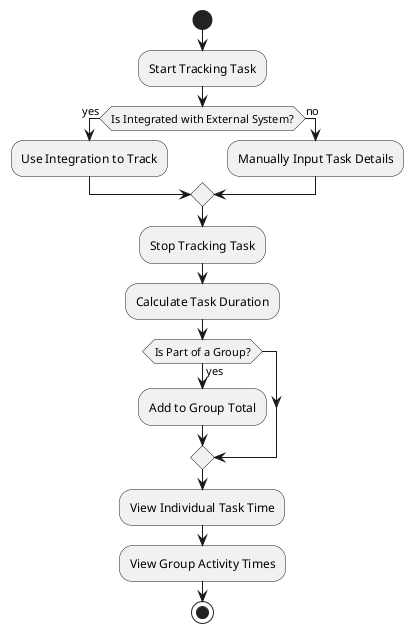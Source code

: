 @startuml 11ActivityDiagram
start
:Start Tracking Task;
if (Is Integrated with External System?) then (yes)
  :Use Integration to Track;
else (no)
  :Manually Input Task Details;
endif
:Stop Tracking Task;
:Calculate Task Duration;
if (Is Part of a Group?) then (yes)
  :Add to Group Total;
endif
:View Individual Task Time;
:View Group Activity Times;
stop
@enduml












